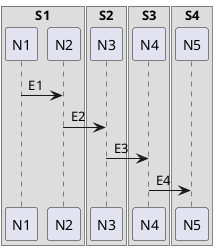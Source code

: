 @startuml

box "S1"
  participant N1
  participant N2
end box
box "S2"
  participant N3
end box
box "S3"
  participant N4
end box
box "S4"
  participant N5
end box

N1 -> N2 : E1
N2 -> N3 : E2
N3 -> N4 : E3
N4 -> N5 : E4

@enduml
